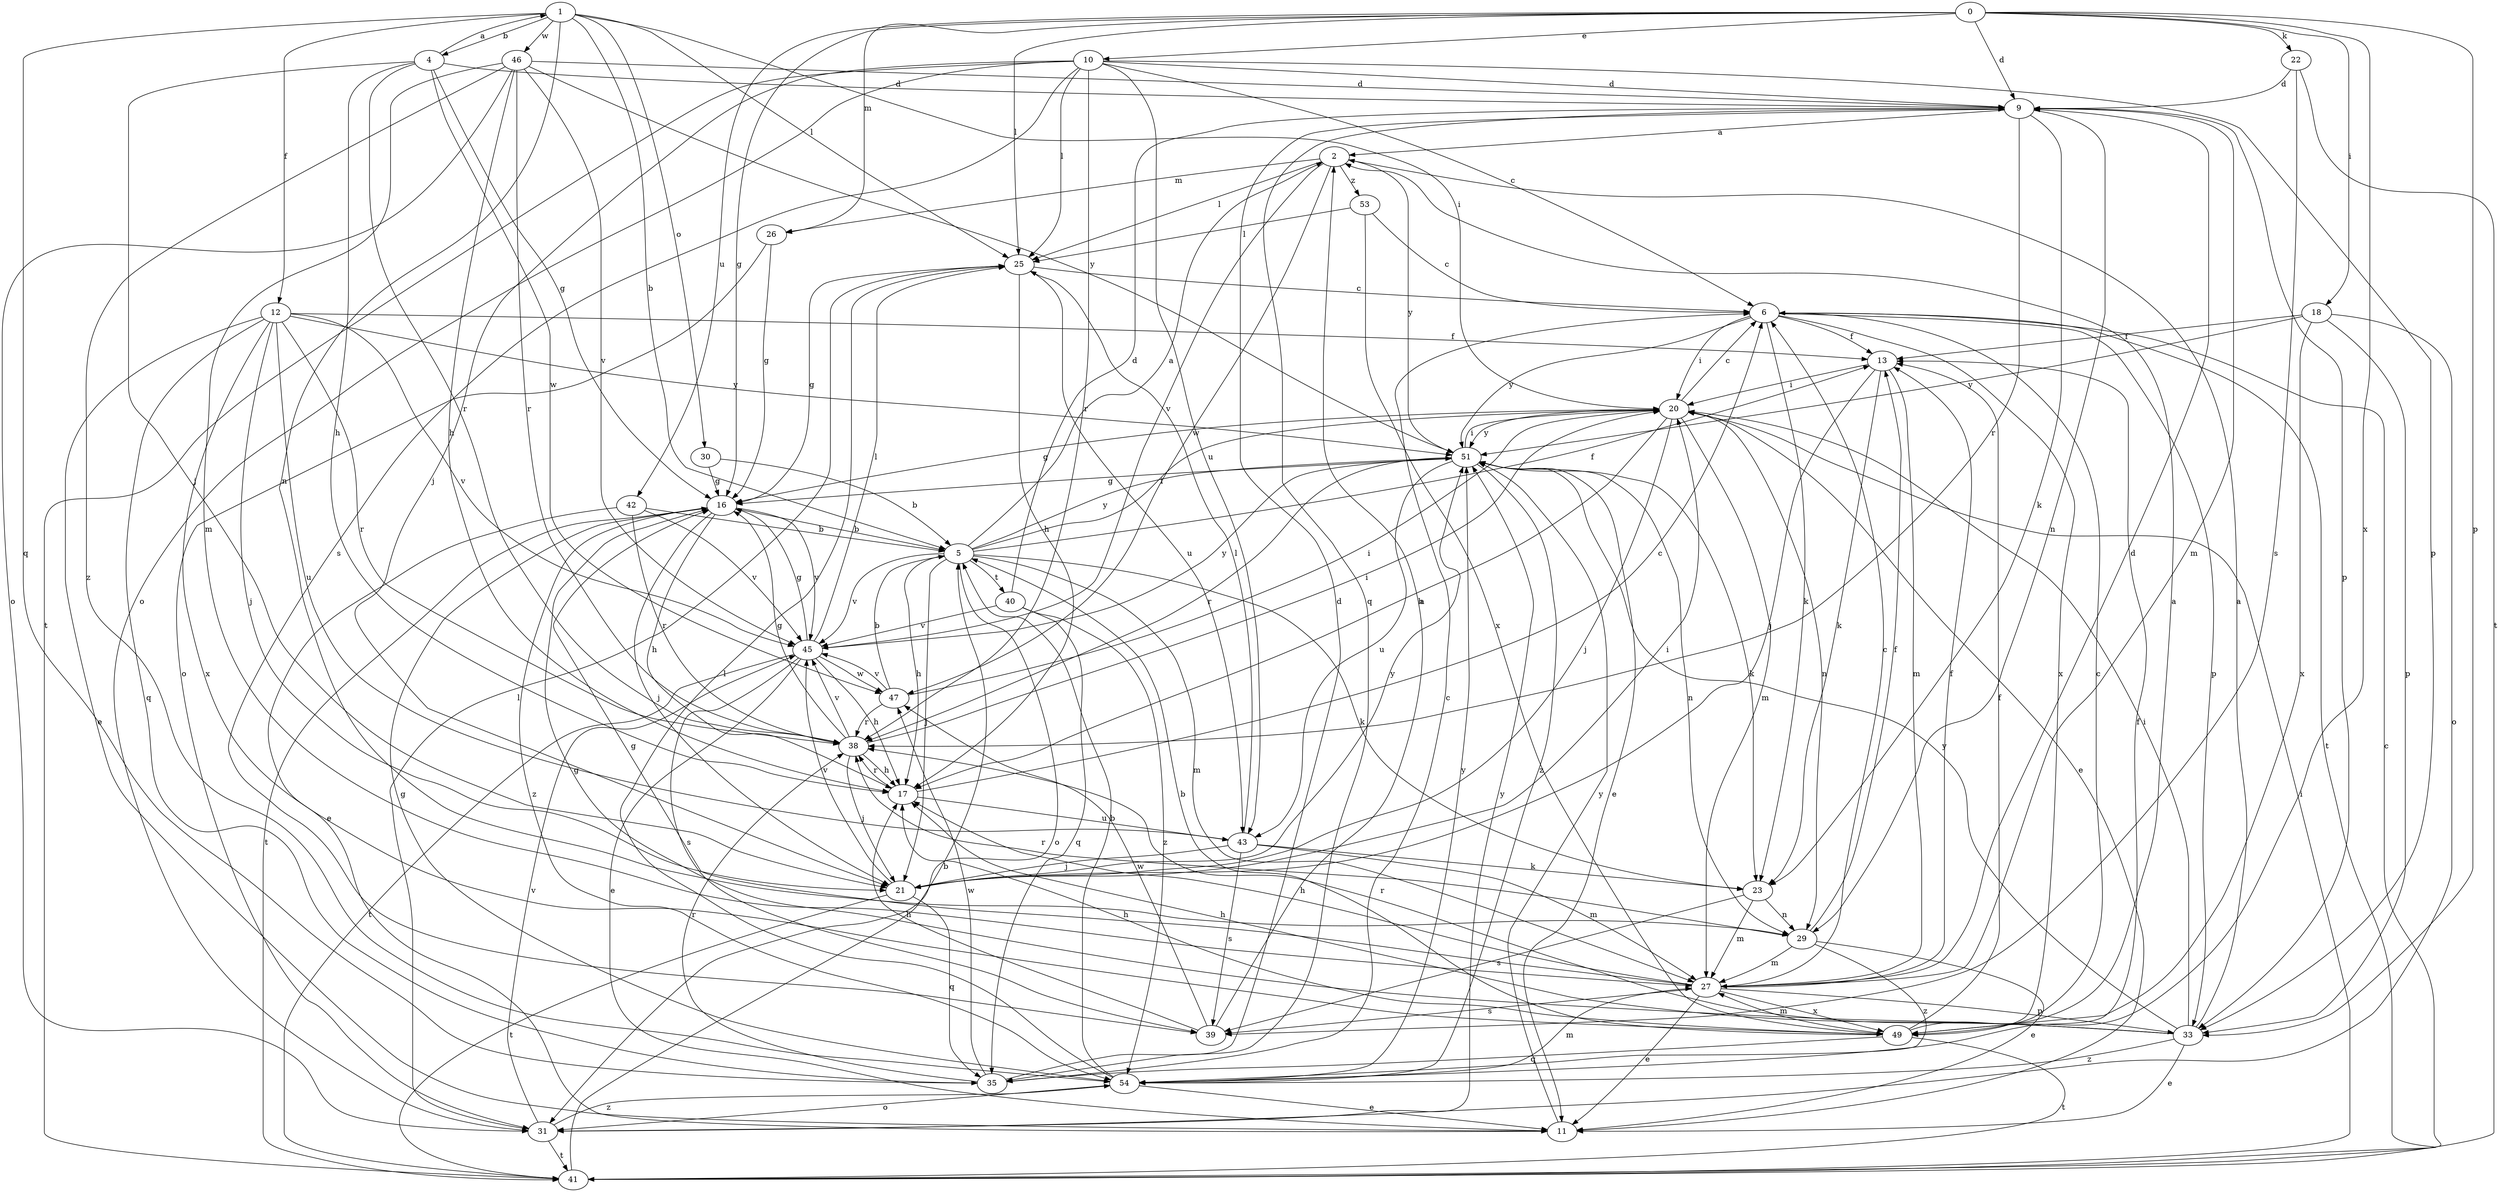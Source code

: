 strict digraph  {
0;
1;
2;
4;
5;
6;
9;
10;
11;
12;
13;
16;
17;
18;
20;
21;
22;
23;
25;
26;
27;
29;
30;
31;
33;
35;
38;
39;
40;
41;
42;
43;
45;
46;
47;
49;
51;
53;
54;
0 -> 9  [label=d];
0 -> 10  [label=e];
0 -> 16  [label=g];
0 -> 18  [label=i];
0 -> 22  [label=k];
0 -> 25  [label=l];
0 -> 26  [label=m];
0 -> 33  [label=p];
0 -> 42  [label=u];
0 -> 49  [label=x];
1 -> 4  [label=b];
1 -> 5  [label=b];
1 -> 12  [label=f];
1 -> 20  [label=i];
1 -> 25  [label=l];
1 -> 29  [label=n];
1 -> 30  [label=o];
1 -> 35  [label=q];
1 -> 46  [label=w];
2 -> 25  [label=l];
2 -> 26  [label=m];
2 -> 45  [label=v];
2 -> 47  [label=w];
2 -> 51  [label=y];
2 -> 53  [label=z];
4 -> 1  [label=a];
4 -> 9  [label=d];
4 -> 16  [label=g];
4 -> 17  [label=h];
4 -> 21  [label=j];
4 -> 38  [label=r];
4 -> 47  [label=w];
5 -> 2  [label=a];
5 -> 13  [label=f];
5 -> 17  [label=h];
5 -> 20  [label=i];
5 -> 21  [label=j];
5 -> 23  [label=k];
5 -> 27  [label=m];
5 -> 31  [label=o];
5 -> 40  [label=t];
5 -> 45  [label=v];
5 -> 51  [label=y];
6 -> 13  [label=f];
6 -> 20  [label=i];
6 -> 23  [label=k];
6 -> 33  [label=p];
6 -> 41  [label=t];
6 -> 49  [label=x];
6 -> 51  [label=y];
9 -> 2  [label=a];
9 -> 23  [label=k];
9 -> 27  [label=m];
9 -> 29  [label=n];
9 -> 33  [label=p];
9 -> 35  [label=q];
9 -> 38  [label=r];
10 -> 6  [label=c];
10 -> 9  [label=d];
10 -> 21  [label=j];
10 -> 25  [label=l];
10 -> 31  [label=o];
10 -> 33  [label=p];
10 -> 38  [label=r];
10 -> 39  [label=s];
10 -> 41  [label=t];
10 -> 43  [label=u];
11 -> 51  [label=y];
12 -> 11  [label=e];
12 -> 13  [label=f];
12 -> 21  [label=j];
12 -> 35  [label=q];
12 -> 38  [label=r];
12 -> 43  [label=u];
12 -> 45  [label=v];
12 -> 49  [label=x];
12 -> 51  [label=y];
13 -> 20  [label=i];
13 -> 21  [label=j];
13 -> 23  [label=k];
13 -> 27  [label=m];
16 -> 5  [label=b];
16 -> 17  [label=h];
16 -> 21  [label=j];
16 -> 41  [label=t];
16 -> 45  [label=v];
16 -> 54  [label=z];
17 -> 6  [label=c];
17 -> 38  [label=r];
17 -> 43  [label=u];
18 -> 13  [label=f];
18 -> 31  [label=o];
18 -> 33  [label=p];
18 -> 49  [label=x];
18 -> 51  [label=y];
20 -> 6  [label=c];
20 -> 11  [label=e];
20 -> 16  [label=g];
20 -> 17  [label=h];
20 -> 21  [label=j];
20 -> 27  [label=m];
20 -> 29  [label=n];
20 -> 51  [label=y];
21 -> 20  [label=i];
21 -> 35  [label=q];
21 -> 41  [label=t];
21 -> 45  [label=v];
21 -> 51  [label=y];
22 -> 9  [label=d];
22 -> 39  [label=s];
22 -> 41  [label=t];
23 -> 27  [label=m];
23 -> 29  [label=n];
23 -> 39  [label=s];
25 -> 6  [label=c];
25 -> 16  [label=g];
25 -> 17  [label=h];
25 -> 43  [label=u];
26 -> 16  [label=g];
26 -> 31  [label=o];
27 -> 6  [label=c];
27 -> 9  [label=d];
27 -> 11  [label=e];
27 -> 13  [label=f];
27 -> 16  [label=g];
27 -> 17  [label=h];
27 -> 33  [label=p];
27 -> 39  [label=s];
27 -> 49  [label=x];
29 -> 11  [label=e];
29 -> 13  [label=f];
29 -> 27  [label=m];
29 -> 38  [label=r];
29 -> 54  [label=z];
30 -> 5  [label=b];
30 -> 16  [label=g];
31 -> 25  [label=l];
31 -> 41  [label=t];
31 -> 45  [label=v];
31 -> 51  [label=y];
31 -> 54  [label=z];
33 -> 2  [label=a];
33 -> 11  [label=e];
33 -> 16  [label=g];
33 -> 17  [label=h];
33 -> 20  [label=i];
33 -> 38  [label=r];
33 -> 51  [label=y];
33 -> 54  [label=z];
35 -> 6  [label=c];
35 -> 9  [label=d];
35 -> 38  [label=r];
35 -> 47  [label=w];
38 -> 16  [label=g];
38 -> 17  [label=h];
38 -> 20  [label=i];
38 -> 21  [label=j];
38 -> 45  [label=v];
39 -> 2  [label=a];
39 -> 17  [label=h];
39 -> 47  [label=w];
40 -> 9  [label=d];
40 -> 35  [label=q];
40 -> 45  [label=v];
40 -> 54  [label=z];
41 -> 5  [label=b];
41 -> 6  [label=c];
41 -> 20  [label=i];
42 -> 5  [label=b];
42 -> 11  [label=e];
42 -> 38  [label=r];
42 -> 45  [label=v];
43 -> 21  [label=j];
43 -> 23  [label=k];
43 -> 25  [label=l];
43 -> 27  [label=m];
43 -> 39  [label=s];
45 -> 11  [label=e];
45 -> 16  [label=g];
45 -> 17  [label=h];
45 -> 25  [label=l];
45 -> 39  [label=s];
45 -> 41  [label=t];
45 -> 47  [label=w];
45 -> 51  [label=y];
46 -> 9  [label=d];
46 -> 17  [label=h];
46 -> 27  [label=m];
46 -> 31  [label=o];
46 -> 38  [label=r];
46 -> 45  [label=v];
46 -> 51  [label=y];
46 -> 54  [label=z];
47 -> 5  [label=b];
47 -> 20  [label=i];
47 -> 38  [label=r];
47 -> 45  [label=v];
49 -> 2  [label=a];
49 -> 5  [label=b];
49 -> 6  [label=c];
49 -> 13  [label=f];
49 -> 17  [label=h];
49 -> 27  [label=m];
49 -> 35  [label=q];
49 -> 41  [label=t];
51 -> 11  [label=e];
51 -> 16  [label=g];
51 -> 20  [label=i];
51 -> 23  [label=k];
51 -> 29  [label=n];
51 -> 38  [label=r];
51 -> 43  [label=u];
51 -> 54  [label=z];
53 -> 6  [label=c];
53 -> 25  [label=l];
53 -> 49  [label=x];
54 -> 5  [label=b];
54 -> 11  [label=e];
54 -> 13  [label=f];
54 -> 16  [label=g];
54 -> 25  [label=l];
54 -> 27  [label=m];
54 -> 31  [label=o];
54 -> 51  [label=y];
}
